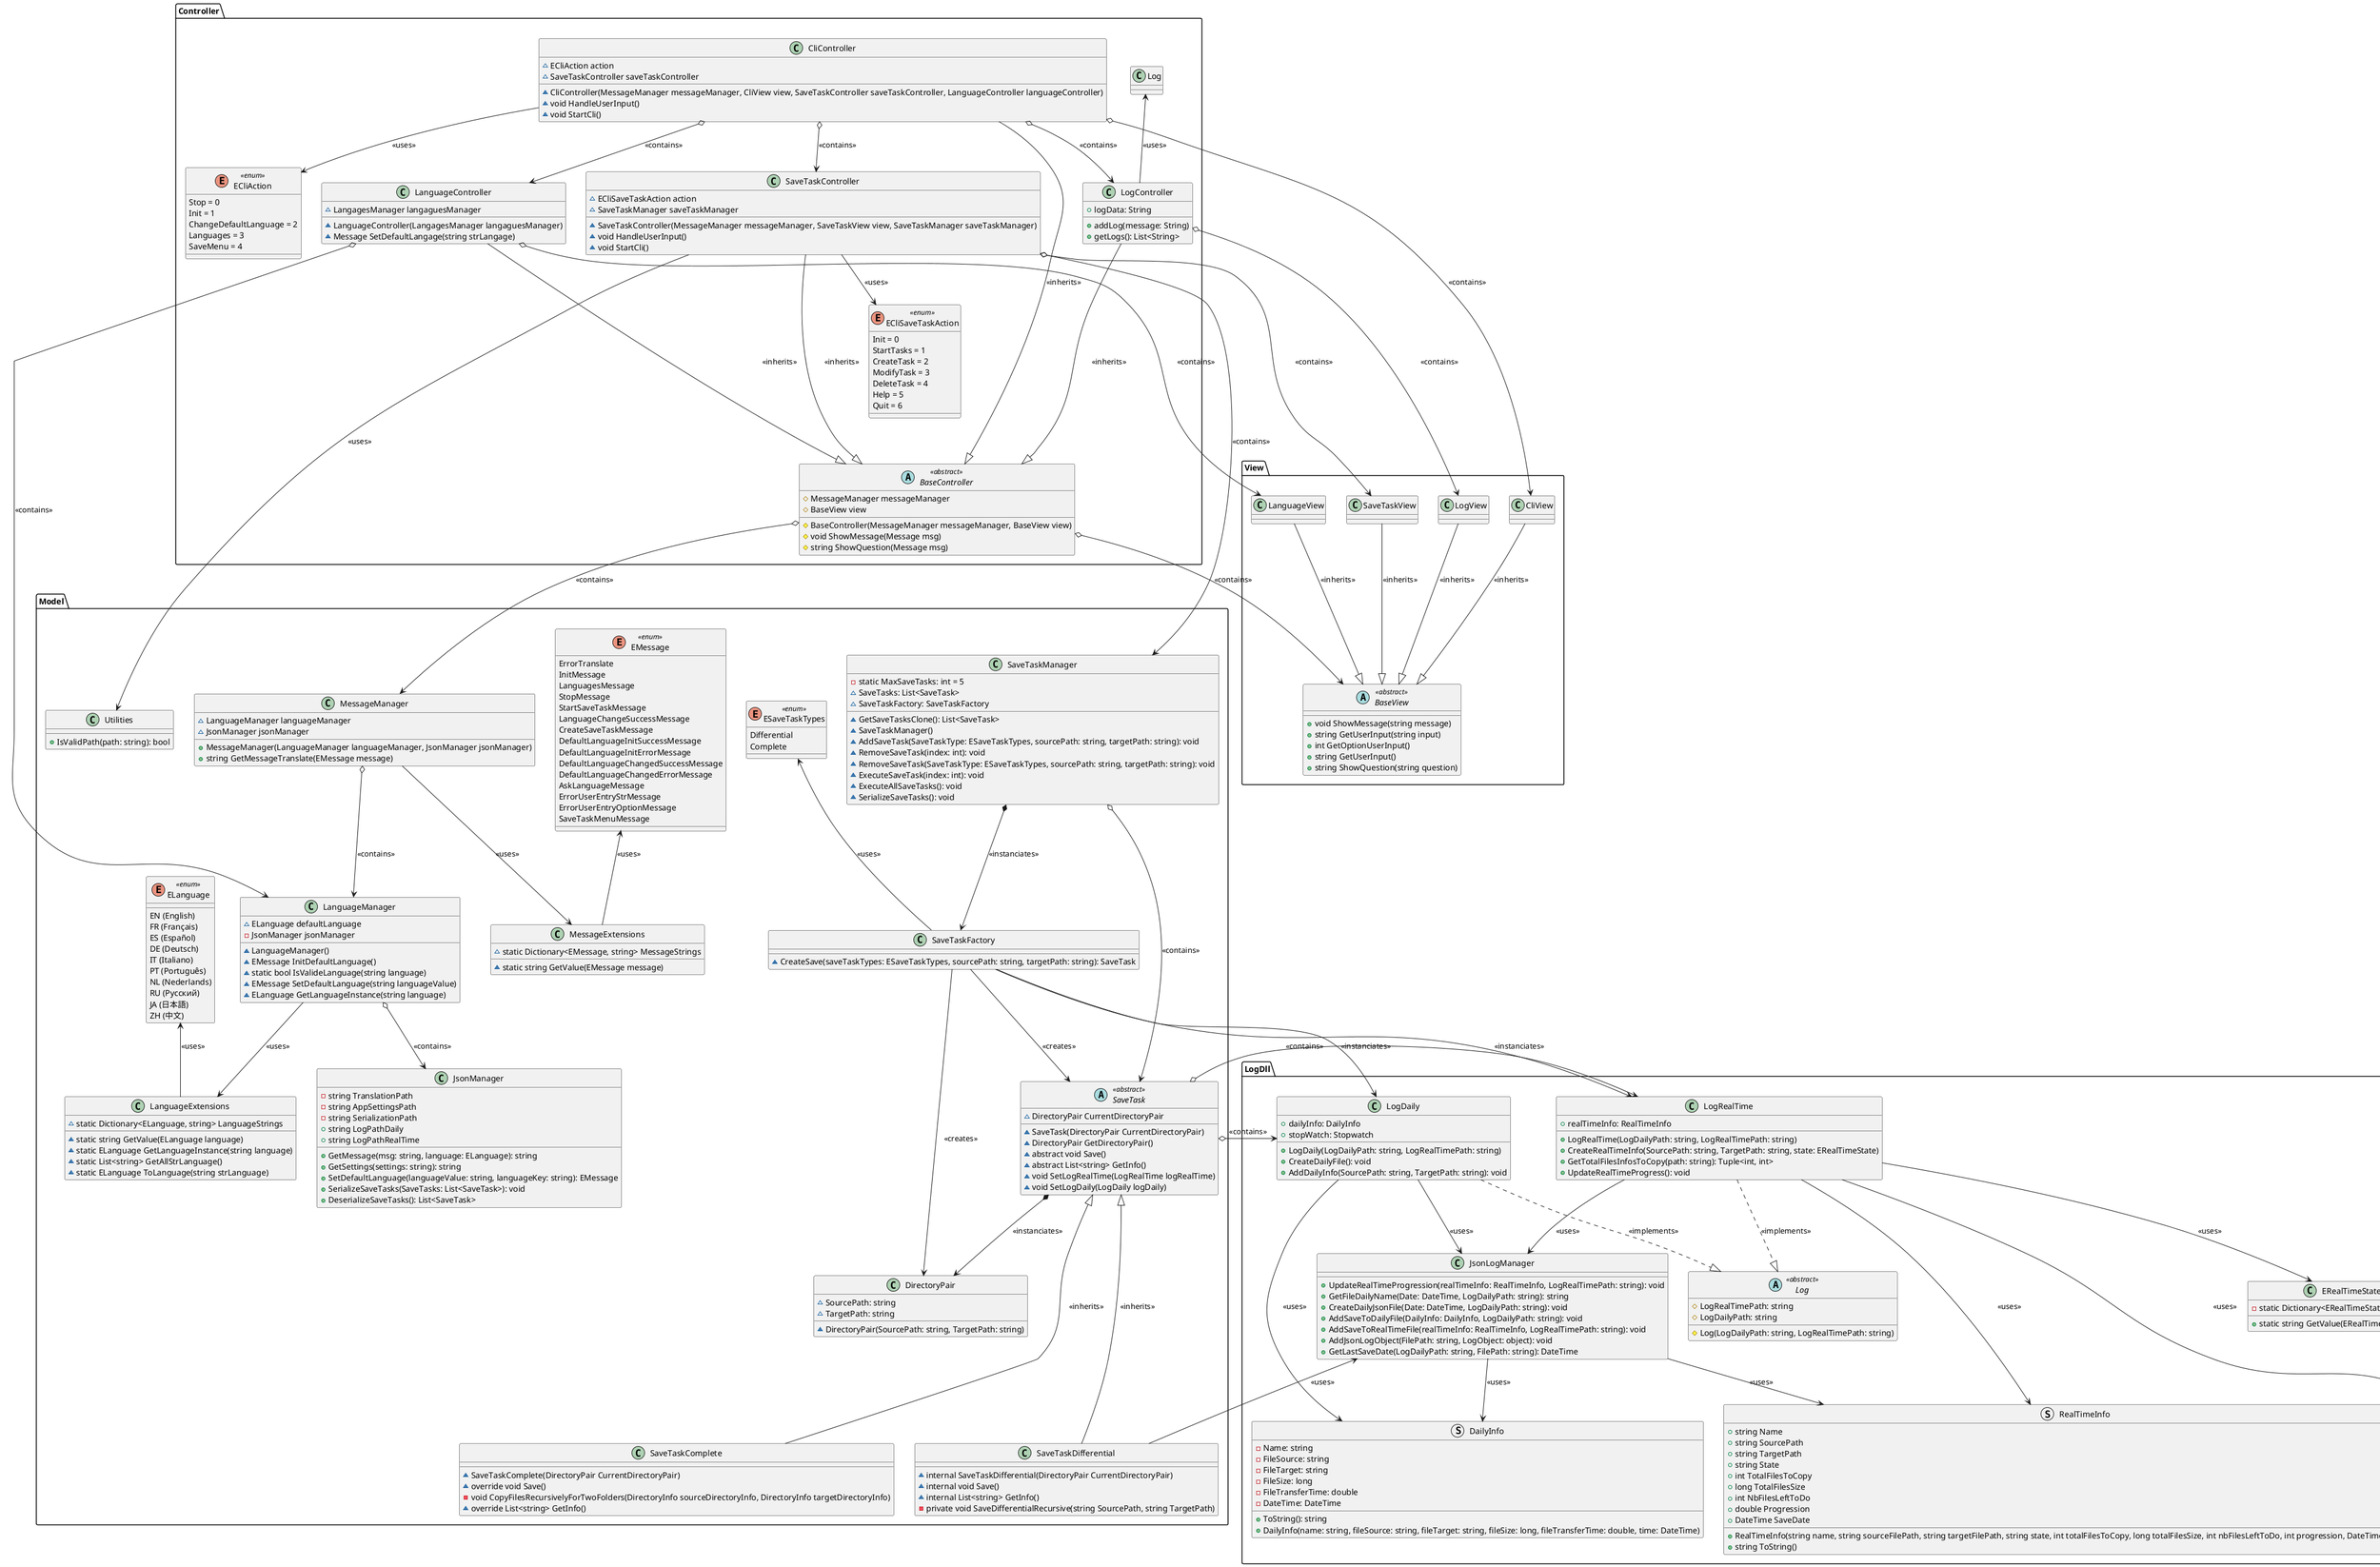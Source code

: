 @startuml

/' ==================== Packages ==================== '/
package "Model" {
    class SaveTaskFactory {
        ~ CreateSave(saveTaskTypes: ESaveTaskTypes, sourcePath: string, targetPath: string): SaveTask
    }

    abstract class SaveTask <<abstract>> {
        ~ DirectoryPair CurrentDirectoryPair
        ~ SaveTask(DirectoryPair CurrentDirectoryPair)
        ~ DirectoryPair GetDirectoryPair()
        ~ abstract void Save()
        ~ abstract List<string> GetInfo()
        ~ void SetLogRealTime(LogRealTime logRealTime)
        ~ void SetLogDaily(LogDaily logDaily)
    }

    class SaveTaskDifferential {
        ~internal SaveTaskDifferential(DirectoryPair CurrentDirectoryPair)
        ~internal void Save()
        ~internal List<string> GetInfo()
        -private void SaveDifferentialRecursive(string SourcePath, string TargetPath)
    }

    class SaveTaskComplete {
        ~ SaveTaskComplete(DirectoryPair CurrentDirectoryPair)
        ~ override void Save()
        - void CopyFilesRecursivelyForTwoFolders(DirectoryInfo sourceDirectoryInfo, DirectoryInfo targetDirectoryInfo)
        ~ override List<string> GetInfo()
    }

    class DirectoryPair {
        ~ SourcePath: string
        ~ TargetPath: string
        ~ DirectoryPair(SourcePath: string, TargetPath: string)
    }

    enum ESaveTaskTypes <<enum>> {
        Differential
        Complete
    }

    class SaveTaskManager {
        - static MaxSaveTasks: int = 5
        ~ SaveTasks: List<SaveTask>
        ~ SaveTaskFactory: SaveTaskFactory
        ~ GetSaveTasksClone(): List<SaveTask>
        ~ SaveTaskManager()
        ~ AddSaveTask(SaveTaskType: ESaveTaskTypes, sourcePath: string, targetPath: string): void
        ~ RemoveSaveTask(index: int): void
        ~ RemoveSaveTask(SaveTaskType: ESaveTaskTypes, sourcePath: string, targetPath: string): void
        ~ ExecuteSaveTask(index: int): void
        ~ ExecuteAllSaveTasks(): void
        ~ SerializeSaveTasks(): void
    }

    enum ELanguage <<enum>> {
        EN (English)
        FR (Français)
        ES (Español)
        DE (Deutsch)
        IT (Italiano)
        PT (Português)
        NL (Nederlands)
        RU (Русский)
        JA (日本語)
        ZH (中文)
    
    }

    class LanguageExtensions {
        ~ static Dictionary<ELanguage, string> LanguageStrings
        ~ static string GetValue(ELanguage language)
        ~ static ELanguage GetLanguageInstance(string language)
        ~ static List<string> GetAllStrLanguage()
        ~ static ELanguage ToLanguage(string strLanguage)
    }

    class LanguageManager {
        ~ ELanguage defaultLanguage
        - JsonManager jsonManager
        ~ LanguageManager()
        ~ EMessage InitDefaultLanguage()
        ~ static bool IsValideLanguage(string language)
        ~ EMessage SetDefaultLanguage(string languageValue)
        ~ ELanguage GetLanguageInstance(string language)
    }

    enum EMessage <<enum>> {
        ErrorTranslate
        InitMessage
        LanguagesMessage
        StopMessage
        StartSaveTaskMessage
        LanguageChangeSuccessMessage
        CreateSaveTaskMessage
        DefaultLanguageInitSuccessMessage
        DefaultLanguageInitErrorMessage
        DefaultLanguageChangedSuccessMessage
        DefaultLanguageChangedErrorMessage
        AskLanguageMessage
        ErrorUserEntryStrMessage
        ErrorUserEntryOptionMessage
        SaveTaskMenuMessage
    }

    class MessageExtensions {
        ~ static Dictionary<EMessage, string> MessageStrings
        ~ static string GetValue(EMessage message)
    }

    class MessageManager {
        ~ LanguageManager languageManager
        ~ JsonManager jsonManager
        + MessageManager(LanguageManager languageManager, JsonManager jsonManager)
        + string GetMessageTranslate(EMessage message)
    }



    class JsonManager {
    - string TranslationPath
    - string AppSettingsPath
    - string SerializationPath
    + string LogPathDaily
    + string LogPathRealTime
    + GetMessage(msg: string, language: ELanguage): string
    + GetSettings(settings: string): string
    + SetDefaultLanguage(languageValue: string, languageKey: string): EMessage
    + SerializeSaveTasks(SaveTasks: List<SaveTask>): void
    + DeserializeSaveTasks(): List<SaveTask>
    }

    class Utilities {
    + IsValidPath(path: string): bool
    }


    /' Relations '/
    SaveTaskFactory --> SaveTask : "<<creates>>"
    SaveTask *--> DirectoryPair : "<<instanciates>>"
    SaveTask <|--- SaveTaskDifferential : "<<inherits>>"
    SaveTask <|--- SaveTaskComplete : "<<inherits>>"
    ELanguage <-- LanguageExtensions : "<<uses>>"
    EMessage <-- MessageExtensions : "<<uses>>"
    ESaveTaskTypes <-- SaveTaskFactory : "<<uses>>"
    LanguageManager --> LanguageExtensions : "<<uses>>"
    MessageManager --> MessageExtensions : "<<uses>>"
    SaveTaskManager o--> SaveTask : "<<contains>>"
    SaveTaskFactory --> DirectoryPair : "<<creates>>"
    MessageManager o--> LanguageManager : "<<contains>>"
}

package "Controller" {
    class CliController {
        ~ ECliAction action
        ~ SaveTaskController saveTaskController
        ~ CliController(MessageManager messageManager, CliView view, SaveTaskController saveTaskController, LanguageController languageController)
        ~ void HandleUserInput()
        ~ void StartCli()
    }

    class LogController {
        +logData: String
        +addLog(message: String)
        +getLogs(): List<String>
    }

    class SaveTaskController {
        ~ ECliSaveTaskAction action
        ~ SaveTaskManager saveTaskManager
        ~ SaveTaskController(MessageManager messageManager, SaveTaskView view, SaveTaskManager saveTaskManager)
        ~ void HandleUserInput()
        ~ void StartCli()
    }

    abstract class BaseController <<abstract>> {
        # MessageManager messageManager
        # BaseView view
        # BaseController(MessageManager messageManager, BaseView view)
        # void ShowMessage(Message msg)
        # string ShowQuestion(Message msg)
    }

    class LanguageController {
        ~ LangagesManager langaguesManager
        ~ LanguageController(LangagesManager langaguesManager)
        ~ Message SetDefaultLangage(string strLangage)
    }

    enum ECliAction <<enum>> {
        Stop = 0
        Init = 1
        ChangeDefaultLanguage = 2
        Languages = 3
        SaveMenu = 4
    }

    enum ECliSaveTaskAction <<enum>> {
        Init = 0
        StartTasks = 1
        CreateTask = 2
        ModifyTask = 3
        DeleteTask = 4
        Help = 5
        Quit = 6
    }

    /' Relations '/
    SaveTaskController o--> SaveTaskManager : "<<contains>>"
    SaveTaskManager *--> SaveTaskFactory : "<<instanciates>>"
    Log <-- LogController : "<<uses>>"
    CliController o--> LogController : "<<contains>>"
    CliController o--> SaveTaskController : "<<contains>>"
    CliController --> ECliAction : "<<uses>>"
    SaveTaskController --> ECliSaveTaskAction : "<<uses>>"
    SaveTaskController ---|> BaseController : "<<inherits>>"
    LogController ---|> BaseController : "<<inherits>>"
    CliController ---|> BaseController : "<<inherits>>"
    LanguageController ---|> BaseController : "<<inherits>>"
    BaseController o--> MessageManager : "<<contains>>"
    CliController o--> LanguageController : "<<contains>>"
    LanguageController o--> LanguageManager : "<<contains>>"
    LanguageManager o--> JsonManager : "<<contains>>"
    SaveTaskController --> Utilities : "<<uses>>"
}

package "View" {
    class CliView {}

    abstract class BaseView <<abstract>> {
        + void ShowMessage(string message)
        + string GetUserInput(string input)
        + int GetOptionUserInput()
        + string GetUserInput()
        + string ShowQuestion(string question)
    }

    class SaveTaskView {}
    class LanguageView {}
    class LogView {}

    /' Relations '/
    CliController o--u--> CliView : "<<contains>>"
    SaveTaskController o---> SaveTaskView : "<<contains>>"
    LanguageController o---> LanguageView : "<<contains>>"
    CliView --|> BaseView : "<<inherits>>"
    SaveTaskView --|> BaseView : "<<inherits>>"
    LanguageView --|> BaseView : "<<inherits>>"
    LogView --|> BaseView : "<<inherits>>"
    BaseController o--> BaseView : "<<contains>>"
    LogController o--> LogView : "<<contains>>"
}

package "LogDll" {
    class LogDaily {
        + dailyInfo: DailyInfo
        + stopWatch: Stopwatch
        + LogDaily(LogDailyPath: string, LogRealTimePath: string)
        + CreateDailyFile(): void
        + AddDailyInfo(SourcePath: string, TargetPath: string): void
    }


    class JsonLogManager {
        + UpdateRealTimeProgression(realTimeInfo: RealTimeInfo, LogRealTimePath: string): void
        + GetFileDailyName(Date: DateTime, LogDailyPath: string): string
        + CreateDailyJsonFile(Date: DateTime, LogDailyPath: string): void
        + AddSaveToDailyFile(DailyInfo: DailyInfo, LogDailyPath: string): void
        + AddSaveToRealTimeFile(realTimeInfo: RealTimeInfo, LogRealTimePath: string): void
        + AddJsonLogObject(FilePath: string, LogObject: object): void
        + GetLastSaveDate(LogDailyPath: string, FilePath: string): DateTime
    }

    enum ERealTimeState <<enum>> {
        ACTIVE
        END
        ERROR
    }

    class ERealTimeStateExstensions {
        - static Dictionary<ERealTimeState, string> MessageStrings
        + static string GetValue(ERealTimeState message)
    }

    struct RealTimeInfo {
    + string Name
    + string SourcePath
    + string TargetPath
    + string State
    + int TotalFilesToCopy
    + long TotalFilesSize
    + int NbFilesLeftToDo
    + double Progression
    + DateTime SaveDate
    + RealTimeInfo(string name, string sourceFilePath, string targetFilePath, string state, int totalFilesToCopy, long totalFilesSize, int nbFilesLeftToDo, int progression, DateTime saveDate)
    + string ToString()
}

    struct DailyInfo {
    - Name: string
    - FileSource: string
    - FileTarget: string
    - FileSize: long
    - FileTransferTime: double
    - DateTime: DateTime
    + ToString(): string
    + DailyInfo(name: string, fileSource: string, fileTarget: string, fileSize: long, fileTransferTime: double, time: DateTime)
    }

    class LogRealTime {
    + realTimeInfo: RealTimeInfo
    + LogRealTime(LogDailyPath: string, LogRealTimePath: string)
    + CreateRealTimeInfo(SourcePath: string, TargetPath: string, state: ERealTimeState)
    + GetTotalFilesInfosToCopy(path: string): Tuple<int, int>
    + UpdateRealTimeProgress(): void
    }

    abstract class Log <<abstract>> {
        # LogRealTimePath: string
        # LogDailyPath: string
        # Log(LogDailyPath: string, LogRealTimePath: string)
    }

    LogDaily  --> JsonLogManager : "<<uses>>"
    LogRealTime --> JsonLogManager : "<<uses>>"
    LogDaily ..|> Log : "<<implements>>"
    LogRealTime ..|> Log : "<<implements>>"
    LogRealTime --> ERealTimeState : "<<uses>>"
    ERealTimeStateExstensions --> ERealTimeState : "<<uses>>"
    LogRealTime --> ERealTimeStateExstensions : "<<uses>>"
    JsonLogManager --> RealTimeInfo : "<<uses>>"
    LogRealTime --> RealTimeInfo : "<<uses>>"
    JsonLogManager --> DailyInfo : "<<uses>>"
    LogDaily --> DailyInfo : "<<uses>>"
    SaveTaskDifferential --> JsonLogManager : "<<uses>>"
    SaveTaskFactory --> LogDaily : "<<instanciates>>"
    SaveTaskFactory --> LogRealTime : "<<instanciates>>"
    LogDaily <--o SaveTask : "<<contains>>"
    LogRealTime <--o SaveTask : "<<contains>>"

}

@enduml



